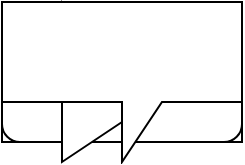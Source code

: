 <mxfile version="22.1.3" type="github">
  <diagram name="Page-1" id="GCcPk-sG4QKyjbdP6Gmd">
    <mxGraphModel dx="1020" dy="857" grid="1" gridSize="10" guides="1" tooltips="1" connect="1" arrows="1" fold="1" page="1" pageScale="1" pageWidth="850" pageHeight="1100" math="0" shadow="0">
      <root>
        <mxCell id="0" />
        <mxCell id="1" parent="0" />
        <mxCell id="yWoIABPn5j_axDTfxb9E-1" value="" style="rounded=0;whiteSpace=wrap;html=1;" vertex="1" parent="1">
          <mxGeometry x="360" y="410" width="120" height="60" as="geometry" />
        </mxCell>
        <mxCell id="yWoIABPn5j_axDTfxb9E-2" value="" style="rounded=1;whiteSpace=wrap;html=1;" vertex="1" parent="1">
          <mxGeometry x="360" y="410" width="120" height="60" as="geometry" />
        </mxCell>
        <mxCell id="yWoIABPn5j_axDTfxb9E-3" value="" style="triangle;whiteSpace=wrap;html=1;" vertex="1" parent="1">
          <mxGeometry x="390" y="400" width="60" height="80" as="geometry" />
        </mxCell>
        <mxCell id="yWoIABPn5j_axDTfxb9E-4" value="" style="shape=callout;whiteSpace=wrap;html=1;perimeter=calloutPerimeter;" vertex="1" parent="1">
          <mxGeometry x="360" y="400" width="120" height="80" as="geometry" />
        </mxCell>
      </root>
    </mxGraphModel>
  </diagram>
</mxfile>

